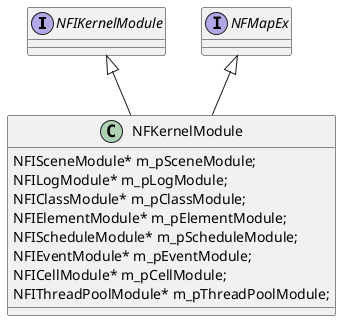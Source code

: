 @startuml
interface NFIKernelModule
interface NFMapEx
class NFKernelModule{

	NFISceneModule* m_pSceneModule;
    NFILogModule* m_pLogModule;
    NFIClassModule* m_pClassModule;
    NFIElementModule* m_pElementModule;
	NFIScheduleModule* m_pScheduleModule;
	NFIEventModule* m_pEventModule;
    NFICellModule* m_pCellModule;
    NFIThreadPoolModule* m_pThreadPoolModule;
}
NFIKernelModule <|-- NFKernelModule
NFMapEx <|-- NFKernelModule
@enduml